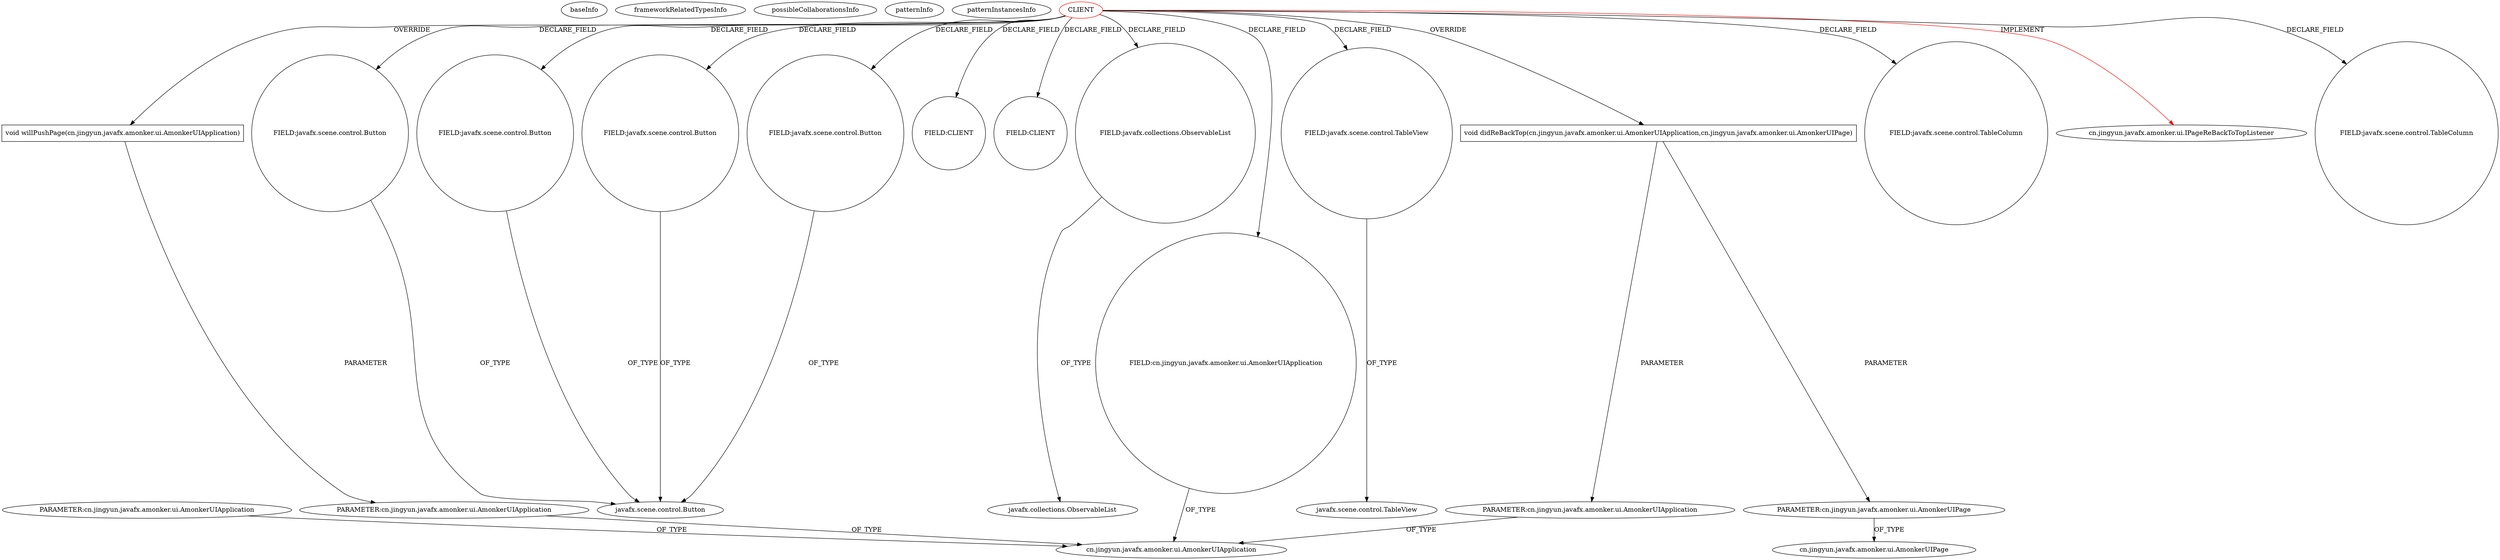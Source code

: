 digraph {
baseInfo[graphId=3896,category="pattern",isAnonymous=false,possibleRelation=false]
frameworkRelatedTypesInfo[0="cn.jingyun.javafx.amonker.ui.IPageReBackToTopListener"]
possibleCollaborationsInfo[]
patternInfo[frequency=2.0,patternRootClient=0]
patternInstancesInfo[0="amonker-Trans~/amonker-Trans/Trans-master/src/cn/jingyun/trans/FFmpegArgumentsManagerPane.java~FFmpegArgumentsManagerPane~1846",1="amonker-Trans~/amonker-Trans/Trans-master/src/cn/jingyun/trans/MainPane.java~MainPane~1847"]
56[label="void willPushPage(cn.jingyun.javafx.amonker.ui.AmonkerUIApplication)",vertexType="OVERRIDING_METHOD_DECLARATION",isFrameworkType=false,shape=box]
57[label="PARAMETER:cn.jingyun.javafx.amonker.ui.AmonkerUIApplication",vertexType="PARAMETER_DECLARATION",isFrameworkType=false]
7[label="cn.jingyun.javafx.amonker.ui.AmonkerUIApplication",vertexType="FRAMEWORK_CLASS_TYPE",isFrameworkType=false]
89[label="PARAMETER:cn.jingyun.javafx.amonker.ui.AmonkerUIApplication",vertexType="PARAMETER_DECLARATION",isFrameworkType=false]
63[label="PARAMETER:cn.jingyun.javafx.amonker.ui.AmonkerUIApplication",vertexType="PARAMETER_DECLARATION",isFrameworkType=false]
0[label="CLIENT",vertexType="ROOT_CLIENT_CLASS_DECLARATION",isFrameworkType=false,color=red]
10[label="FIELD:javafx.scene.control.Button",vertexType="FIELD_DECLARATION",isFrameworkType=false,shape=circle]
22[label="FIELD:javafx.scene.control.Button",vertexType="FIELD_DECLARATION",isFrameworkType=false,shape=circle]
16[label="FIELD:javafx.scene.control.Button",vertexType="FIELD_DECLARATION",isFrameworkType=false,shape=circle]
12[label="FIELD:javafx.scene.control.Button",vertexType="FIELD_DECLARATION",isFrameworkType=false,shape=circle]
34[label="FIELD:CLIENT",vertexType="FIELD_DECLARATION",isFrameworkType=false,shape=circle]
39[label="FIELD:CLIENT",vertexType="FIELD_DECLARATION",isFrameworkType=false,shape=circle]
32[label="FIELD:javafx.collections.ObservableList",vertexType="FIELD_DECLARATION",isFrameworkType=false,shape=circle]
33[label="javafx.collections.ObservableList",vertexType="FRAMEWORK_INTERFACE_TYPE",isFrameworkType=false]
9[label="javafx.scene.control.Button",vertexType="FRAMEWORK_CLASS_TYPE",isFrameworkType=false]
6[label="FIELD:cn.jingyun.javafx.amonker.ui.AmonkerUIApplication",vertexType="FIELD_DECLARATION",isFrameworkType=false,shape=circle]
44[label="FIELD:javafx.scene.control.TableView",vertexType="FIELD_DECLARATION",isFrameworkType=false,shape=circle]
45[label="javafx.scene.control.TableView",vertexType="FRAMEWORK_CLASS_TYPE",isFrameworkType=false]
62[label="void didReBackTop(cn.jingyun.javafx.amonker.ui.AmonkerUIApplication,cn.jingyun.javafx.amonker.ui.AmonkerUIPage)",vertexType="OVERRIDING_METHOD_DECLARATION",isFrameworkType=false,shape=box]
65[label="PARAMETER:cn.jingyun.javafx.amonker.ui.AmonkerUIPage",vertexType="PARAMETER_DECLARATION",isFrameworkType=false]
66[label="cn.jingyun.javafx.amonker.ui.AmonkerUIPage",vertexType="FRAMEWORK_CLASS_TYPE",isFrameworkType=false]
52[label="FIELD:javafx.scene.control.TableColumn",vertexType="FIELD_DECLARATION",isFrameworkType=false,shape=circle]
3[label="cn.jingyun.javafx.amonker.ui.IPageReBackToTopListener",vertexType="FRAMEWORK_INTERFACE_TYPE",isFrameworkType=false]
50[label="FIELD:javafx.scene.control.TableColumn",vertexType="FIELD_DECLARATION",isFrameworkType=false,shape=circle]
62->63[label="PARAMETER"]
0->62[label="OVERRIDE"]
56->57[label="PARAMETER"]
6->7[label="OF_TYPE"]
89->7[label="OF_TYPE"]
0->52[label="DECLARE_FIELD"]
62->65[label="PARAMETER"]
0->12[label="DECLARE_FIELD"]
63->7[label="OF_TYPE"]
0->50[label="DECLARE_FIELD"]
0->10[label="DECLARE_FIELD"]
44->45[label="OF_TYPE"]
10->9[label="OF_TYPE"]
0->39[label="DECLARE_FIELD"]
32->33[label="OF_TYPE"]
0->22[label="DECLARE_FIELD"]
0->3[label="IMPLEMENT",color=red]
12->9[label="OF_TYPE"]
22->9[label="OF_TYPE"]
0->34[label="DECLARE_FIELD"]
16->9[label="OF_TYPE"]
0->6[label="DECLARE_FIELD"]
0->16[label="DECLARE_FIELD"]
0->56[label="OVERRIDE"]
0->44[label="DECLARE_FIELD"]
0->32[label="DECLARE_FIELD"]
65->66[label="OF_TYPE"]
57->7[label="OF_TYPE"]
}
